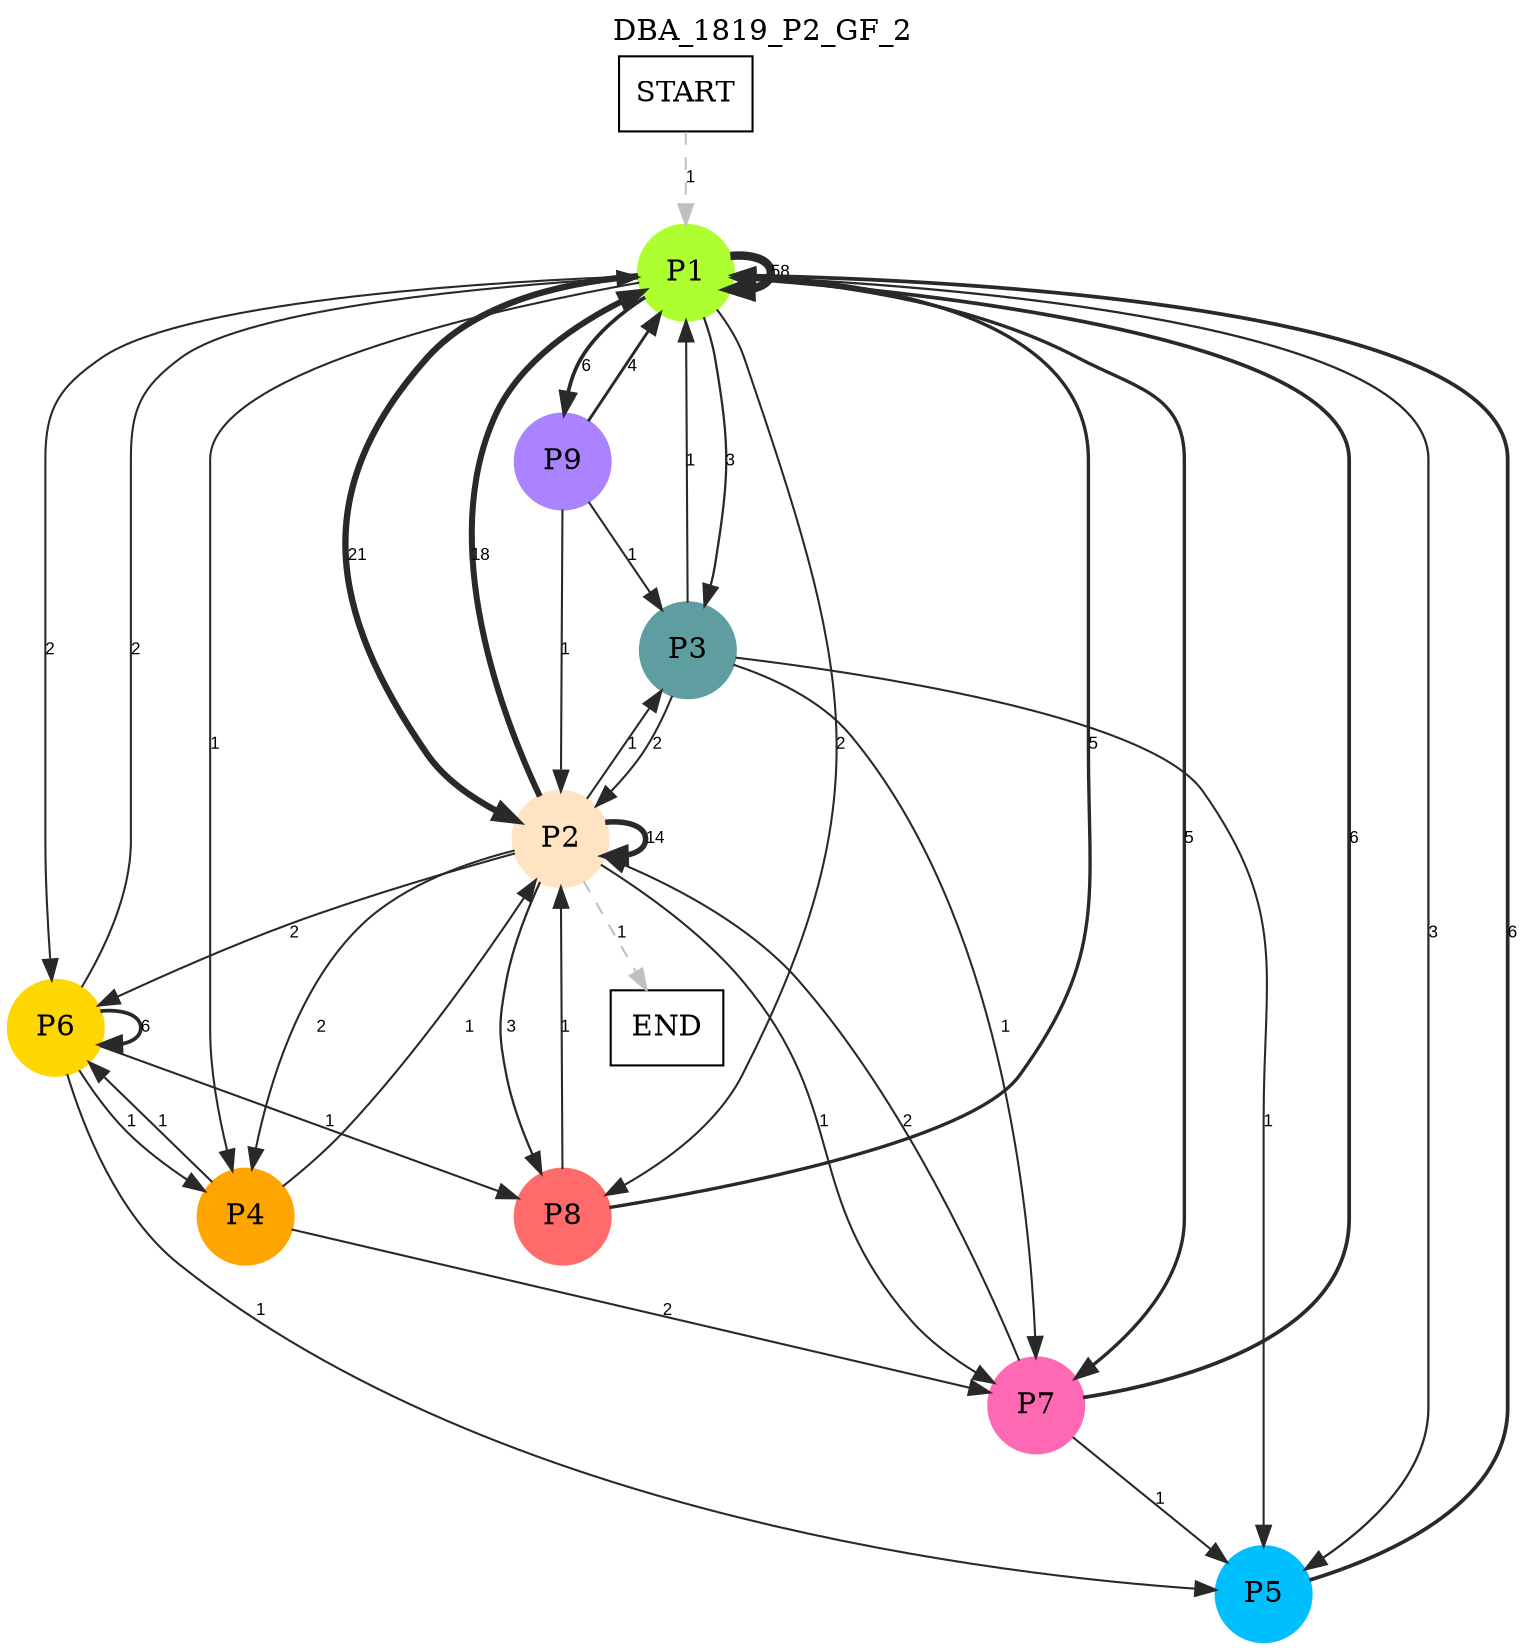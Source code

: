 digraph DBA_1819_P2_GF_2 {
	labelloc="t";
	label=DBA_1819_P2_GF_2;
	dpi = 150
	size="16,11!";
	margin = 0;
"START" [shape=box, fillcolor=white, style=filled, color=black]
"P1" [shape=circle, color=greenyellow, style=filled]
"P9" [shape=circle, color=mediumpurple1, style=filled]
"P2" [shape=circle, color=bisque, style=filled]
"P8" [shape=circle, color=indianred1, style=filled]
"P3" [shape=circle, color=cadetblue, style=filled]
"P7" [shape=circle, color=hotpink, style=filled]
"P4" [shape=circle, color=orange, style=filled]
"P5" [shape=circle, color=deepskyblue, style=filled]
"P6" [shape=circle, color=gold, style=filled]
"END" [shape=box, fillcolor=white, style=filled, color=black]
"START" -> "P1" [ style = dashed color=grey label ="1" labelfloat=false fontname="Arial" fontsize=8]

"P1" -> "P1" [ color=grey16 penwidth = "4.06044301054642"label ="58" labelfloat=false fontname="Arial" fontsize=8]

"P1" -> "P9" [ color=grey16 penwidth = "1.79175946922805"label ="6" labelfloat=false fontname="Arial" fontsize=8]

"P1" -> "P2" [ color=grey16 penwidth = "3.04452243772342"label ="21" labelfloat=false fontname="Arial" fontsize=8]

"P1" -> "P8" [ color=grey16 penwidth = "1"label ="2" labelfloat=false fontname="Arial" fontsize=8]

"P1" -> "P3" [ color=grey16 penwidth = "1.09861228866811"label ="3" labelfloat=false fontname="Arial" fontsize=8]

"P1" -> "P7" [ color=grey16 penwidth = "1.6094379124341"label ="5" labelfloat=false fontname="Arial" fontsize=8]

"P1" -> "P4" [ color=grey16 penwidth = "1"label ="1" labelfloat=false fontname="Arial" fontsize=8]

"P1" -> "P5" [ color=grey16 penwidth = "1.09861228866811"label ="3" labelfloat=false fontname="Arial" fontsize=8]

"P1" -> "P6" [ color=grey16 penwidth = "1"label ="2" labelfloat=false fontname="Arial" fontsize=8]

"P9" -> "P1" [ color=grey16 penwidth = "1.38629436111989"label ="4" labelfloat=false fontname="Arial" fontsize=8]

"P9" -> "P2" [ color=grey16 penwidth = "1"label ="1" labelfloat=false fontname="Arial" fontsize=8]

"P9" -> "P3" [ color=grey16 penwidth = "1"label ="1" labelfloat=false fontname="Arial" fontsize=8]

"P2" -> "P1" [ color=grey16 penwidth = "2.89037175789616"label ="18" labelfloat=false fontname="Arial" fontsize=8]

"P2" -> "P2" [ color=grey16 penwidth = "2.63905732961526"label ="14" labelfloat=false fontname="Arial" fontsize=8]

"P2" -> "P8" [ color=grey16 penwidth = "1.09861228866811"label ="3" labelfloat=false fontname="Arial" fontsize=8]

"P2" -> "P3" [ color=grey16 penwidth = "1"label ="1" labelfloat=false fontname="Arial" fontsize=8]

"P2" -> "P7" [ color=grey16 penwidth = "1"label ="1" labelfloat=false fontname="Arial" fontsize=8]

"P2" -> "P4" [ color=grey16 penwidth = "1"label ="2" labelfloat=false fontname="Arial" fontsize=8]

"P2" -> "P6" [ color=grey16 penwidth = "1"label ="2" labelfloat=false fontname="Arial" fontsize=8]

"P2" -> "END" [ style = dashed color=grey label ="1" labelfloat=false fontname="Arial" fontsize=8]

"P8" -> "P1" [ color=grey16 penwidth = "1.6094379124341"label ="5" labelfloat=false fontname="Arial" fontsize=8]

"P8" -> "P2" [ color=grey16 penwidth = "1"label ="1" labelfloat=false fontname="Arial" fontsize=8]

"P3" -> "P1" [ color=grey16 penwidth = "1"label ="1" labelfloat=false fontname="Arial" fontsize=8]

"P3" -> "P2" [ color=grey16 penwidth = "1"label ="2" labelfloat=false fontname="Arial" fontsize=8]

"P3" -> "P7" [ color=grey16 penwidth = "1"label ="1" labelfloat=false fontname="Arial" fontsize=8]

"P3" -> "P5" [ color=grey16 penwidth = "1"label ="1" labelfloat=false fontname="Arial" fontsize=8]

"P7" -> "P1" [ color=grey16 penwidth = "1.79175946922805"label ="6" labelfloat=false fontname="Arial" fontsize=8]

"P7" -> "P2" [ color=grey16 penwidth = "1"label ="2" labelfloat=false fontname="Arial" fontsize=8]

"P7" -> "P5" [ color=grey16 penwidth = "1"label ="1" labelfloat=false fontname="Arial" fontsize=8]

"P4" -> "P2" [ color=grey16 penwidth = "1"label ="1" labelfloat=false fontname="Arial" fontsize=8]

"P4" -> "P7" [ color=grey16 penwidth = "1"label ="2" labelfloat=false fontname="Arial" fontsize=8]

"P4" -> "P6" [ color=grey16 penwidth = "1"label ="1" labelfloat=false fontname="Arial" fontsize=8]

"P5" -> "P1" [ color=grey16 penwidth = "1.79175946922805"label ="6" labelfloat=false fontname="Arial" fontsize=8]

"P6" -> "P1" [ color=grey16 penwidth = "1"label ="2" labelfloat=false fontname="Arial" fontsize=8]

"P6" -> "P8" [ color=grey16 penwidth = "1"label ="1" labelfloat=false fontname="Arial" fontsize=8]

"P6" -> "P4" [ color=grey16 penwidth = "1"label ="1" labelfloat=false fontname="Arial" fontsize=8]

"P6" -> "P5" [ color=grey16 penwidth = "1"label ="1" labelfloat=false fontname="Arial" fontsize=8]

"P6" -> "P6" [ color=grey16 penwidth = "1.79175946922805"label ="6" labelfloat=false fontname="Arial" fontsize=8]

}

